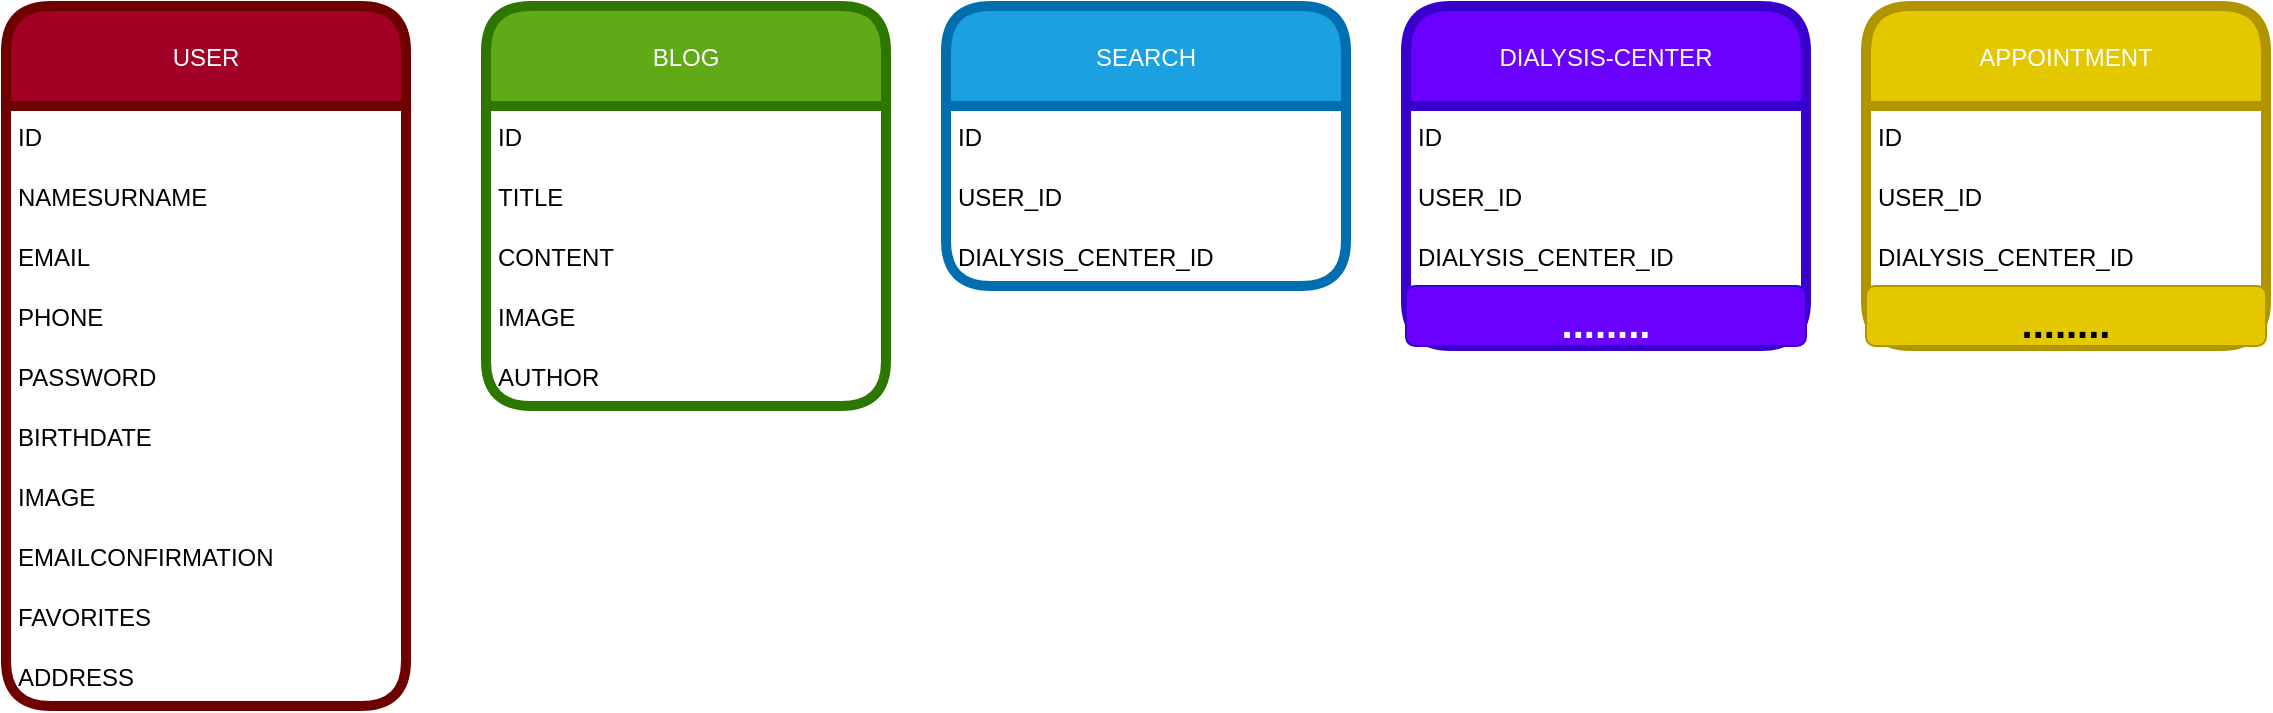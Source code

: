 <mxfile>
    <diagram id="p2ZW0wqYI4sTeMC3MY0A" name="Page-1">
        <mxGraphModel dx="2162" dy="627" grid="1" gridSize="10" guides="1" tooltips="1" connect="1" arrows="1" fold="1" page="1" pageScale="1" pageWidth="827" pageHeight="1169" background="none" math="0" shadow="0">
            <root>
                <mxCell id="0"/>
                <mxCell id="1" parent="0"/>
                <mxCell id="2" value="USER" style="swimlane;fontStyle=0;childLayout=stackLayout;horizontal=1;startSize=50;horizontalStack=0;resizeParent=1;resizeParentMax=0;resizeLast=0;collapsible=1;marginBottom=0;fillColor=#a20025;fontColor=#ffffff;strokeColor=#6F0000;strokeWidth=5;rounded=1;" vertex="1" parent="1">
                    <mxGeometry x="-480" y="10" width="200" height="350" as="geometry">
                        <mxRectangle x="100" y="80" width="70" height="30" as="alternateBounds"/>
                    </mxGeometry>
                </mxCell>
                <mxCell id="3" value="ID" style="text;strokeColor=none;fillColor=none;align=left;verticalAlign=middle;spacingLeft=4;spacingRight=4;overflow=hidden;points=[[0,0.5],[1,0.5]];portConstraint=eastwest;rotatable=0;rounded=1;" vertex="1" parent="2">
                    <mxGeometry y="50" width="200" height="30" as="geometry"/>
                </mxCell>
                <mxCell id="4" value="NAMESURNAME" style="text;strokeColor=none;fillColor=none;align=left;verticalAlign=middle;spacingLeft=4;spacingRight=4;overflow=hidden;points=[[0,0.5],[1,0.5]];portConstraint=eastwest;rotatable=0;rounded=1;" vertex="1" parent="2">
                    <mxGeometry y="80" width="200" height="30" as="geometry"/>
                </mxCell>
                <mxCell id="5" value="EMAIL" style="text;strokeColor=none;fillColor=none;align=left;verticalAlign=middle;spacingLeft=4;spacingRight=4;overflow=hidden;points=[[0,0.5],[1,0.5]];portConstraint=eastwest;rotatable=0;rounded=1;" vertex="1" parent="2">
                    <mxGeometry y="110" width="200" height="30" as="geometry"/>
                </mxCell>
                <mxCell id="10" value="PHONE" style="text;strokeColor=none;fillColor=none;align=left;verticalAlign=middle;spacingLeft=4;spacingRight=4;overflow=hidden;points=[[0,0.5],[1,0.5]];portConstraint=eastwest;rotatable=0;rounded=1;" vertex="1" parent="2">
                    <mxGeometry y="140" width="200" height="30" as="geometry"/>
                </mxCell>
                <mxCell id="11" value="PASSWORD" style="text;strokeColor=none;fillColor=none;align=left;verticalAlign=middle;spacingLeft=4;spacingRight=4;overflow=hidden;points=[[0,0.5],[1,0.5]];portConstraint=eastwest;rotatable=0;rounded=1;" vertex="1" parent="2">
                    <mxGeometry y="170" width="200" height="30" as="geometry"/>
                </mxCell>
                <mxCell id="12" value="BIRTHDATE" style="text;strokeColor=none;fillColor=none;align=left;verticalAlign=middle;spacingLeft=4;spacingRight=4;overflow=hidden;points=[[0,0.5],[1,0.5]];portConstraint=eastwest;rotatable=0;rounded=1;" vertex="1" parent="2">
                    <mxGeometry y="200" width="200" height="30" as="geometry"/>
                </mxCell>
                <mxCell id="13" value="IMAGE" style="text;strokeColor=none;fillColor=none;align=left;verticalAlign=middle;spacingLeft=4;spacingRight=4;overflow=hidden;points=[[0,0.5],[1,0.5]];portConstraint=eastwest;rotatable=0;rounded=1;" vertex="1" parent="2">
                    <mxGeometry y="230" width="200" height="30" as="geometry"/>
                </mxCell>
                <mxCell id="14" value="EMAILCONFIRMATION" style="text;strokeColor=none;fillColor=none;align=left;verticalAlign=middle;spacingLeft=4;spacingRight=4;overflow=hidden;points=[[0,0.5],[1,0.5]];portConstraint=eastwest;rotatable=0;rounded=1;" vertex="1" parent="2">
                    <mxGeometry y="260" width="200" height="30" as="geometry"/>
                </mxCell>
                <mxCell id="15" value="FAVORITES" style="text;strokeColor=none;fillColor=none;align=left;verticalAlign=middle;spacingLeft=4;spacingRight=4;overflow=hidden;points=[[0,0.5],[1,0.5]];portConstraint=eastwest;rotatable=0;rounded=1;" vertex="1" parent="2">
                    <mxGeometry y="290" width="200" height="30" as="geometry"/>
                </mxCell>
                <mxCell id="16" value="ADDRESS" style="text;strokeColor=none;fillColor=none;align=left;verticalAlign=middle;spacingLeft=4;spacingRight=4;overflow=hidden;points=[[0,0.5],[1,0.5]];portConstraint=eastwest;rotatable=0;rounded=1;" vertex="1" parent="2">
                    <mxGeometry y="320" width="200" height="30" as="geometry"/>
                </mxCell>
                <mxCell id="17" value="BLOG" style="swimlane;fontStyle=0;childLayout=stackLayout;horizontal=1;startSize=50;horizontalStack=0;resizeParent=1;resizeParentMax=0;resizeLast=0;collapsible=1;marginBottom=0;fillColor=#60a917;fontColor=#ffffff;strokeColor=#2D7600;strokeWidth=5;rounded=1;" vertex="1" parent="1">
                    <mxGeometry x="-240" y="10" width="200" height="200" as="geometry">
                        <mxRectangle x="100" y="80" width="70" height="30" as="alternateBounds"/>
                    </mxGeometry>
                </mxCell>
                <mxCell id="18" value="ID" style="text;strokeColor=none;fillColor=none;align=left;verticalAlign=middle;spacingLeft=4;spacingRight=4;overflow=hidden;points=[[0,0.5],[1,0.5]];portConstraint=eastwest;rotatable=0;rounded=1;" vertex="1" parent="17">
                    <mxGeometry y="50" width="200" height="30" as="geometry"/>
                </mxCell>
                <mxCell id="19" value="TITLE" style="text;strokeColor=none;fillColor=none;align=left;verticalAlign=middle;spacingLeft=4;spacingRight=4;overflow=hidden;points=[[0,0.5],[1,0.5]];portConstraint=eastwest;rotatable=0;rounded=1;" vertex="1" parent="17">
                    <mxGeometry y="80" width="200" height="30" as="geometry"/>
                </mxCell>
                <mxCell id="20" value="CONTENT" style="text;strokeColor=none;fillColor=none;align=left;verticalAlign=middle;spacingLeft=4;spacingRight=4;overflow=hidden;points=[[0,0.5],[1,0.5]];portConstraint=eastwest;rotatable=0;rounded=1;" vertex="1" parent="17">
                    <mxGeometry y="110" width="200" height="30" as="geometry"/>
                </mxCell>
                <mxCell id="21" value="IMAGE" style="text;strokeColor=none;fillColor=none;align=left;verticalAlign=middle;spacingLeft=4;spacingRight=4;overflow=hidden;points=[[0,0.5],[1,0.5]];portConstraint=eastwest;rotatable=0;rounded=1;" vertex="1" parent="17">
                    <mxGeometry y="140" width="200" height="30" as="geometry"/>
                </mxCell>
                <mxCell id="22" value="AUTHOR" style="text;strokeColor=none;fillColor=none;align=left;verticalAlign=middle;spacingLeft=4;spacingRight=4;overflow=hidden;points=[[0,0.5],[1,0.5]];portConstraint=eastwest;rotatable=0;rounded=1;" vertex="1" parent="17">
                    <mxGeometry y="170" width="200" height="30" as="geometry"/>
                </mxCell>
                <mxCell id="40" value="SEARCH" style="swimlane;fontStyle=0;childLayout=stackLayout;horizontal=1;startSize=50;horizontalStack=0;resizeParent=1;resizeParentMax=0;resizeLast=0;collapsible=1;marginBottom=0;fillColor=#1ba1e2;fontColor=#ffffff;strokeColor=#006EAF;strokeWidth=5;rounded=1;" vertex="1" parent="1">
                    <mxGeometry x="-10" y="10" width="200" height="140" as="geometry">
                        <mxRectangle x="100" y="80" width="70" height="30" as="alternateBounds"/>
                    </mxGeometry>
                </mxCell>
                <mxCell id="41" value="ID" style="text;strokeColor=none;fillColor=none;align=left;verticalAlign=middle;spacingLeft=4;spacingRight=4;overflow=hidden;points=[[0,0.5],[1,0.5]];portConstraint=eastwest;rotatable=0;rounded=1;" vertex="1" parent="40">
                    <mxGeometry y="50" width="200" height="30" as="geometry"/>
                </mxCell>
                <mxCell id="42" value="USER_ID" style="text;strokeColor=none;fillColor=none;align=left;verticalAlign=middle;spacingLeft=4;spacingRight=4;overflow=hidden;points=[[0,0.5],[1,0.5]];portConstraint=eastwest;rotatable=0;rounded=1;" vertex="1" parent="40">
                    <mxGeometry y="80" width="200" height="30" as="geometry"/>
                </mxCell>
                <mxCell id="43" value="DIALYSIS_CENTER_ID" style="text;strokeColor=none;fillColor=none;align=left;verticalAlign=middle;spacingLeft=4;spacingRight=4;overflow=hidden;points=[[0,0.5],[1,0.5]];portConstraint=eastwest;rotatable=0;rounded=1;" vertex="1" parent="40">
                    <mxGeometry y="110" width="200" height="30" as="geometry"/>
                </mxCell>
                <mxCell id="46" value="DIALYSIS-CENTER" style="swimlane;fontStyle=0;childLayout=stackLayout;horizontal=1;startSize=50;horizontalStack=0;resizeParent=1;resizeParentMax=0;resizeLast=0;collapsible=1;marginBottom=0;fillColor=#6a00ff;fontColor=#ffffff;strokeColor=#3700CC;strokeWidth=5;rounded=1;" vertex="1" parent="1">
                    <mxGeometry x="220" y="10" width="200" height="170" as="geometry">
                        <mxRectangle x="100" y="80" width="70" height="30" as="alternateBounds"/>
                    </mxGeometry>
                </mxCell>
                <mxCell id="47" value="ID" style="text;strokeColor=none;fillColor=none;align=left;verticalAlign=middle;spacingLeft=4;spacingRight=4;overflow=hidden;points=[[0,0.5],[1,0.5]];portConstraint=eastwest;rotatable=0;rounded=1;" vertex="1" parent="46">
                    <mxGeometry y="50" width="200" height="30" as="geometry"/>
                </mxCell>
                <mxCell id="48" value="USER_ID" style="text;strokeColor=none;fillColor=none;align=left;verticalAlign=middle;spacingLeft=4;spacingRight=4;overflow=hidden;points=[[0,0.5],[1,0.5]];portConstraint=eastwest;rotatable=0;rounded=1;" vertex="1" parent="46">
                    <mxGeometry y="80" width="200" height="30" as="geometry"/>
                </mxCell>
                <mxCell id="49" value="DIALYSIS_CENTER_ID" style="text;strokeColor=none;fillColor=none;align=left;verticalAlign=middle;spacingLeft=4;spacingRight=4;overflow=hidden;points=[[0,0.5],[1,0.5]];portConstraint=eastwest;rotatable=0;rounded=1;" vertex="1" parent="46">
                    <mxGeometry y="110" width="200" height="30" as="geometry"/>
                </mxCell>
                <mxCell id="55" value="........" style="text;strokeColor=#3700CC;fillColor=#6a00ff;align=center;verticalAlign=top;spacingLeft=4;spacingRight=4;overflow=hidden;points=[[0,0.5],[1,0.5]];portConstraint=eastwest;rotatable=0;fontColor=#ffffff;fontStyle=1;fontSize=20;rounded=1;" vertex="1" parent="46">
                    <mxGeometry y="140" width="200" height="30" as="geometry"/>
                </mxCell>
                <mxCell id="50" value="APPOINTMENT" style="swimlane;fontStyle=0;childLayout=stackLayout;horizontal=1;startSize=50;horizontalStack=0;resizeParent=1;resizeParentMax=0;resizeLast=0;collapsible=1;marginBottom=0;fillColor=#e3c800;fontColor=#FFFFFF;strokeColor=#B09500;strokeWidth=5;rounded=1;" vertex="1" parent="1">
                    <mxGeometry x="450" y="10" width="200" height="170" as="geometry">
                        <mxRectangle x="100" y="80" width="70" height="30" as="alternateBounds"/>
                    </mxGeometry>
                </mxCell>
                <mxCell id="51" value="ID" style="text;strokeColor=none;fillColor=none;align=left;verticalAlign=middle;spacingLeft=4;spacingRight=4;overflow=hidden;points=[[0,0.5],[1,0.5]];portConstraint=eastwest;rotatable=0;rounded=1;" vertex="1" parent="50">
                    <mxGeometry y="50" width="200" height="30" as="geometry"/>
                </mxCell>
                <mxCell id="52" value="USER_ID" style="text;strokeColor=none;fillColor=none;align=left;verticalAlign=middle;spacingLeft=4;spacingRight=4;overflow=hidden;points=[[0,0.5],[1,0.5]];portConstraint=eastwest;rotatable=0;rounded=1;" vertex="1" parent="50">
                    <mxGeometry y="80" width="200" height="30" as="geometry"/>
                </mxCell>
                <mxCell id="53" value="DIALYSIS_CENTER_ID" style="text;strokeColor=none;fillColor=none;align=left;verticalAlign=middle;spacingLeft=4;spacingRight=4;overflow=hidden;points=[[0,0.5],[1,0.5]];portConstraint=eastwest;rotatable=0;rounded=1;" vertex="1" parent="50">
                    <mxGeometry y="110" width="200" height="30" as="geometry"/>
                </mxCell>
                <mxCell id="54" value="........" style="text;strokeColor=#B09500;fillColor=#e3c800;align=center;verticalAlign=top;spacingLeft=4;spacingRight=4;overflow=hidden;points=[[0,0.5],[1,0.5]];portConstraint=eastwest;rotatable=0;fontColor=#000000;fontStyle=1;fontSize=20;rounded=1;" vertex="1" parent="50">
                    <mxGeometry y="140" width="200" height="30" as="geometry"/>
                </mxCell>
            </root>
        </mxGraphModel>
    </diagram>
</mxfile>